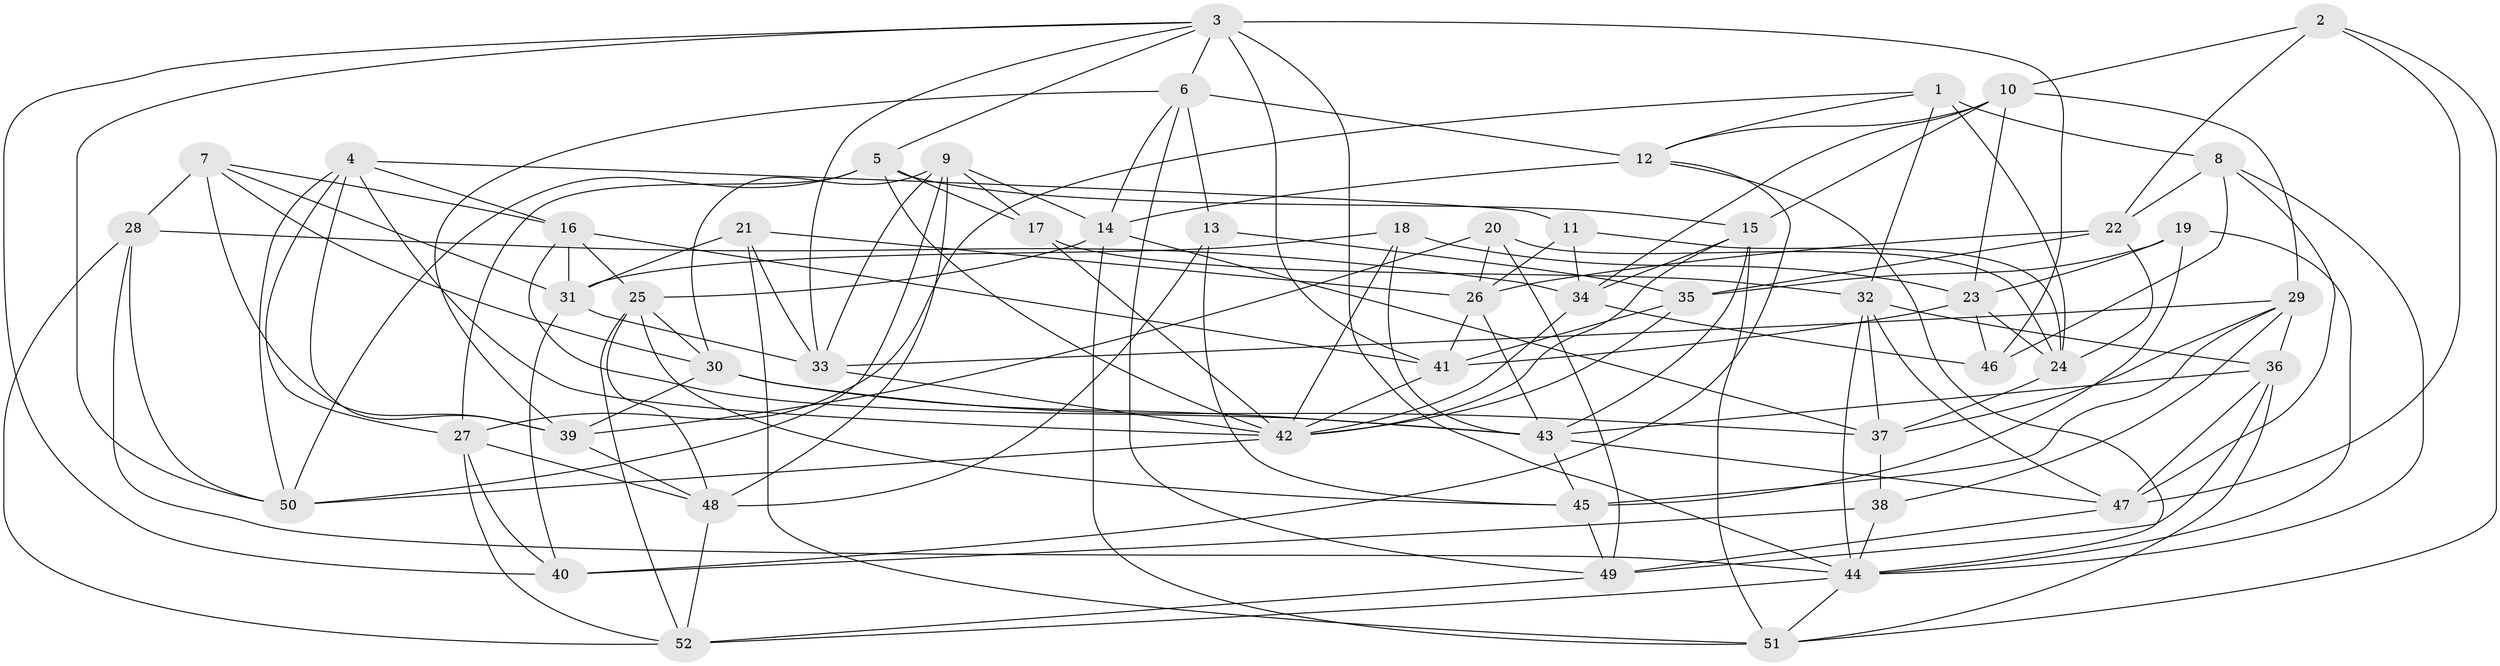 // original degree distribution, {4: 1.0}
// Generated by graph-tools (version 1.1) at 2025/26/03/09/25 03:26:59]
// undirected, 52 vertices, 148 edges
graph export_dot {
graph [start="1"]
  node [color=gray90,style=filled];
  1;
  2;
  3;
  4;
  5;
  6;
  7;
  8;
  9;
  10;
  11;
  12;
  13;
  14;
  15;
  16;
  17;
  18;
  19;
  20;
  21;
  22;
  23;
  24;
  25;
  26;
  27;
  28;
  29;
  30;
  31;
  32;
  33;
  34;
  35;
  36;
  37;
  38;
  39;
  40;
  41;
  42;
  43;
  44;
  45;
  46;
  47;
  48;
  49;
  50;
  51;
  52;
  1 -- 8 [weight=2.0];
  1 -- 12 [weight=1.0];
  1 -- 24 [weight=1.0];
  1 -- 27 [weight=1.0];
  1 -- 32 [weight=1.0];
  2 -- 10 [weight=1.0];
  2 -- 22 [weight=1.0];
  2 -- 47 [weight=1.0];
  2 -- 51 [weight=1.0];
  3 -- 5 [weight=1.0];
  3 -- 6 [weight=1.0];
  3 -- 33 [weight=1.0];
  3 -- 40 [weight=1.0];
  3 -- 41 [weight=1.0];
  3 -- 44 [weight=1.0];
  3 -- 46 [weight=3.0];
  3 -- 50 [weight=1.0];
  4 -- 11 [weight=1.0];
  4 -- 16 [weight=1.0];
  4 -- 27 [weight=1.0];
  4 -- 39 [weight=1.0];
  4 -- 42 [weight=1.0];
  4 -- 50 [weight=1.0];
  5 -- 15 [weight=1.0];
  5 -- 17 [weight=1.0];
  5 -- 27 [weight=1.0];
  5 -- 42 [weight=1.0];
  5 -- 50 [weight=1.0];
  6 -- 12 [weight=1.0];
  6 -- 13 [weight=1.0];
  6 -- 14 [weight=1.0];
  6 -- 39 [weight=1.0];
  6 -- 49 [weight=1.0];
  7 -- 16 [weight=1.0];
  7 -- 28 [weight=2.0];
  7 -- 30 [weight=1.0];
  7 -- 31 [weight=1.0];
  7 -- 39 [weight=1.0];
  8 -- 22 [weight=1.0];
  8 -- 44 [weight=1.0];
  8 -- 46 [weight=1.0];
  8 -- 47 [weight=1.0];
  9 -- 14 [weight=1.0];
  9 -- 17 [weight=1.0];
  9 -- 30 [weight=1.0];
  9 -- 33 [weight=1.0];
  9 -- 48 [weight=1.0];
  9 -- 50 [weight=1.0];
  10 -- 12 [weight=1.0];
  10 -- 15 [weight=1.0];
  10 -- 23 [weight=1.0];
  10 -- 29 [weight=1.0];
  10 -- 34 [weight=1.0];
  11 -- 24 [weight=1.0];
  11 -- 26 [weight=1.0];
  11 -- 34 [weight=1.0];
  12 -- 14 [weight=1.0];
  12 -- 40 [weight=1.0];
  12 -- 44 [weight=1.0];
  13 -- 35 [weight=1.0];
  13 -- 45 [weight=1.0];
  13 -- 48 [weight=1.0];
  14 -- 25 [weight=1.0];
  14 -- 37 [weight=1.0];
  14 -- 51 [weight=1.0];
  15 -- 34 [weight=1.0];
  15 -- 42 [weight=1.0];
  15 -- 43 [weight=1.0];
  15 -- 51 [weight=1.0];
  16 -- 25 [weight=1.0];
  16 -- 31 [weight=1.0];
  16 -- 41 [weight=1.0];
  16 -- 43 [weight=1.0];
  17 -- 32 [weight=1.0];
  17 -- 42 [weight=1.0];
  18 -- 23 [weight=1.0];
  18 -- 31 [weight=1.0];
  18 -- 42 [weight=1.0];
  18 -- 43 [weight=1.0];
  19 -- 23 [weight=1.0];
  19 -- 35 [weight=1.0];
  19 -- 44 [weight=1.0];
  19 -- 45 [weight=1.0];
  20 -- 24 [weight=1.0];
  20 -- 26 [weight=1.0];
  20 -- 39 [weight=1.0];
  20 -- 49 [weight=1.0];
  21 -- 26 [weight=1.0];
  21 -- 31 [weight=1.0];
  21 -- 33 [weight=1.0];
  21 -- 51 [weight=1.0];
  22 -- 24 [weight=1.0];
  22 -- 26 [weight=1.0];
  22 -- 35 [weight=2.0];
  23 -- 24 [weight=1.0];
  23 -- 41 [weight=1.0];
  23 -- 46 [weight=1.0];
  24 -- 37 [weight=1.0];
  25 -- 30 [weight=1.0];
  25 -- 45 [weight=1.0];
  25 -- 48 [weight=1.0];
  25 -- 52 [weight=1.0];
  26 -- 41 [weight=1.0];
  26 -- 43 [weight=1.0];
  27 -- 40 [weight=1.0];
  27 -- 48 [weight=1.0];
  27 -- 52 [weight=1.0];
  28 -- 34 [weight=1.0];
  28 -- 44 [weight=1.0];
  28 -- 50 [weight=1.0];
  28 -- 52 [weight=1.0];
  29 -- 33 [weight=1.0];
  29 -- 36 [weight=1.0];
  29 -- 37 [weight=1.0];
  29 -- 38 [weight=1.0];
  29 -- 45 [weight=1.0];
  30 -- 37 [weight=1.0];
  30 -- 39 [weight=1.0];
  30 -- 43 [weight=1.0];
  31 -- 33 [weight=1.0];
  31 -- 40 [weight=1.0];
  32 -- 36 [weight=1.0];
  32 -- 37 [weight=1.0];
  32 -- 44 [weight=1.0];
  32 -- 47 [weight=1.0];
  33 -- 42 [weight=1.0];
  34 -- 42 [weight=1.0];
  34 -- 46 [weight=1.0];
  35 -- 41 [weight=1.0];
  35 -- 42 [weight=1.0];
  36 -- 43 [weight=1.0];
  36 -- 47 [weight=1.0];
  36 -- 49 [weight=1.0];
  36 -- 51 [weight=1.0];
  37 -- 38 [weight=1.0];
  38 -- 40 [weight=2.0];
  38 -- 44 [weight=2.0];
  39 -- 48 [weight=1.0];
  41 -- 42 [weight=1.0];
  42 -- 50 [weight=1.0];
  43 -- 45 [weight=1.0];
  43 -- 47 [weight=1.0];
  44 -- 51 [weight=1.0];
  44 -- 52 [weight=1.0];
  45 -- 49 [weight=1.0];
  47 -- 49 [weight=1.0];
  48 -- 52 [weight=1.0];
  49 -- 52 [weight=1.0];
}

